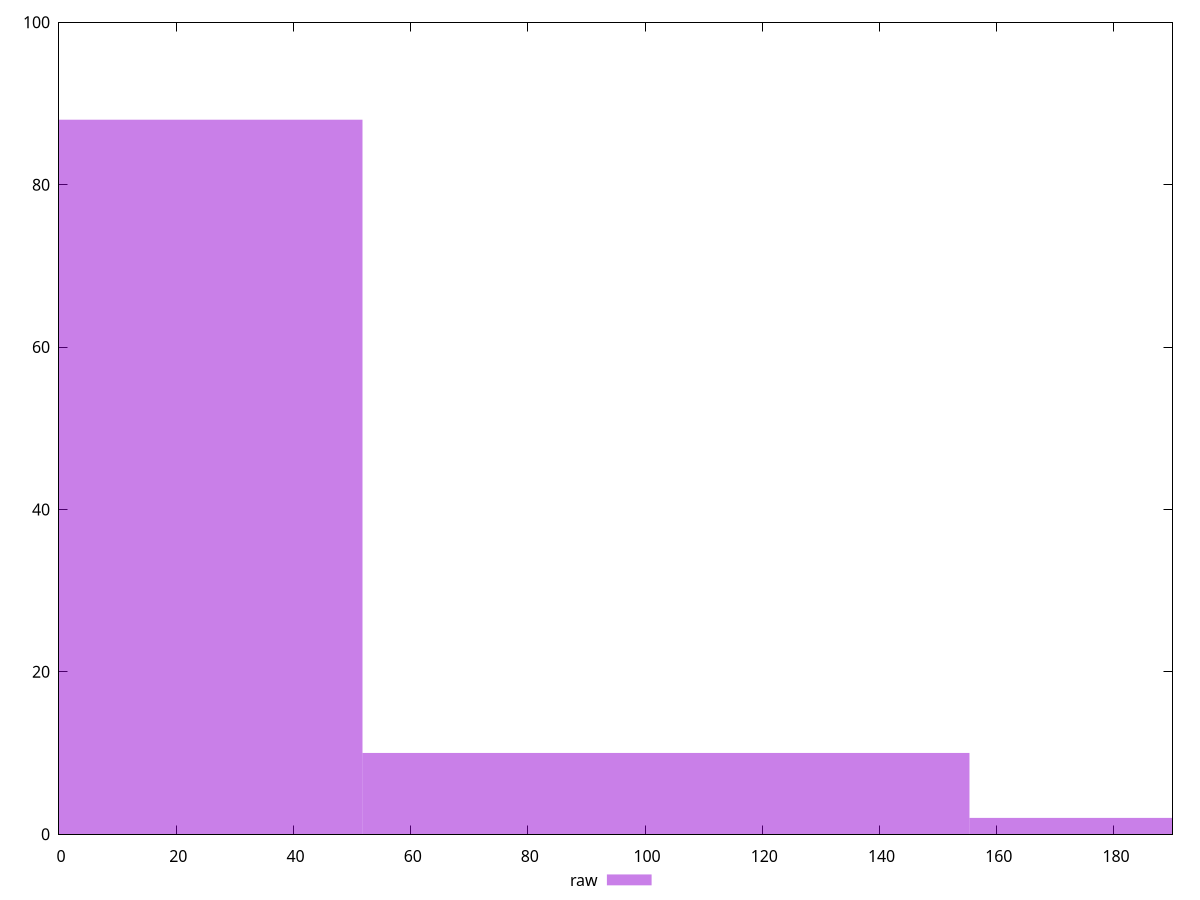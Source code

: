 reset

$raw <<EOF
0 88
103.57230858198459 10
207.14461716396917 2
EOF

set key outside below
set boxwidth 103.57230858198459
set xrange [0:190]
set yrange [0:100]
set trange [0:100]
set style fill transparent solid 0.5 noborder
set terminal svg size 640, 490 enhanced background rgb 'white'
set output "report_00013_2021-02-09T12-04-24.940Z/unminified-css/samples/pages+cached/raw/histogram.svg"

plot $raw title "raw" with boxes

reset
